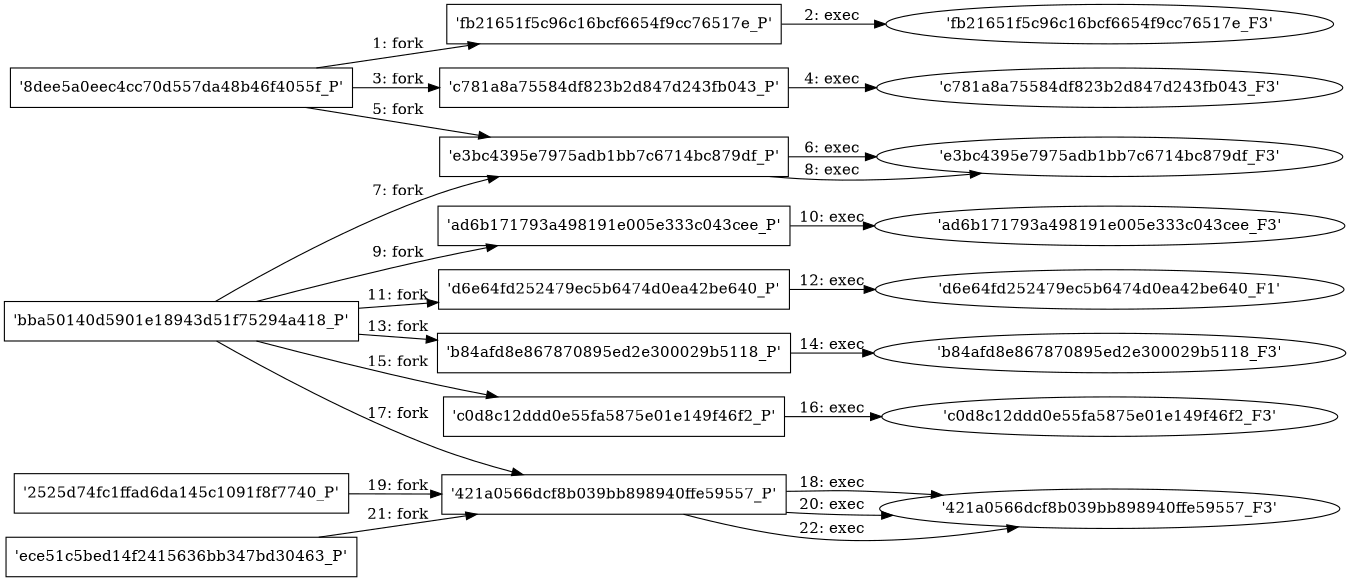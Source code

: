 digraph "D:\Learning\Paper\apt\基于CTI的攻击预警\Dataset\攻击图\ASGfromALLCTI\Threat Spotlight Mighty Morphin Malware Purveyors Locky Returns Via Necurs.dot" {
rankdir="LR"
size="9"
fixedsize="false"
splines="true"
nodesep=0.3
ranksep=0
fontsize=10
overlap="scalexy"
engine= "neato"
	"'8dee5a0eec4cc70d557da48b46f4055f_P'" [node_type=Process shape=box]
	"'fb21651f5c96c16bcf6654f9cc76517e_P'" [node_type=Process shape=box]
	"'8dee5a0eec4cc70d557da48b46f4055f_P'" -> "'fb21651f5c96c16bcf6654f9cc76517e_P'" [label="1: fork"]
	"'fb21651f5c96c16bcf6654f9cc76517e_P'" [node_type=Process shape=box]
	"'fb21651f5c96c16bcf6654f9cc76517e_F3'" [node_type=File shape=ellipse]
	"'fb21651f5c96c16bcf6654f9cc76517e_P'" -> "'fb21651f5c96c16bcf6654f9cc76517e_F3'" [label="2: exec"]
	"'8dee5a0eec4cc70d557da48b46f4055f_P'" [node_type=Process shape=box]
	"'c781a8a75584df823b2d847d243fb043_P'" [node_type=Process shape=box]
	"'8dee5a0eec4cc70d557da48b46f4055f_P'" -> "'c781a8a75584df823b2d847d243fb043_P'" [label="3: fork"]
	"'c781a8a75584df823b2d847d243fb043_P'" [node_type=Process shape=box]
	"'c781a8a75584df823b2d847d243fb043_F3'" [node_type=File shape=ellipse]
	"'c781a8a75584df823b2d847d243fb043_P'" -> "'c781a8a75584df823b2d847d243fb043_F3'" [label="4: exec"]
	"'8dee5a0eec4cc70d557da48b46f4055f_P'" [node_type=Process shape=box]
	"'e3bc4395e7975adb1bb7c6714bc879df_P'" [node_type=Process shape=box]
	"'8dee5a0eec4cc70d557da48b46f4055f_P'" -> "'e3bc4395e7975adb1bb7c6714bc879df_P'" [label="5: fork"]
	"'e3bc4395e7975adb1bb7c6714bc879df_P'" [node_type=Process shape=box]
	"'e3bc4395e7975adb1bb7c6714bc879df_F3'" [node_type=File shape=ellipse]
	"'e3bc4395e7975adb1bb7c6714bc879df_P'" -> "'e3bc4395e7975adb1bb7c6714bc879df_F3'" [label="6: exec"]
	"'bba50140d5901e18943d51f75294a418_P'" [node_type=Process shape=box]
	"'e3bc4395e7975adb1bb7c6714bc879df_P'" [node_type=Process shape=box]
	"'bba50140d5901e18943d51f75294a418_P'" -> "'e3bc4395e7975adb1bb7c6714bc879df_P'" [label="7: fork"]
	"'e3bc4395e7975adb1bb7c6714bc879df_P'" [node_type=Process shape=box]
	"'e3bc4395e7975adb1bb7c6714bc879df_F3'" [node_type=File shape=ellipse]
	"'e3bc4395e7975adb1bb7c6714bc879df_P'" -> "'e3bc4395e7975adb1bb7c6714bc879df_F3'" [label="8: exec"]
	"'bba50140d5901e18943d51f75294a418_P'" [node_type=Process shape=box]
	"'ad6b171793a498191e005e333c043cee_P'" [node_type=Process shape=box]
	"'bba50140d5901e18943d51f75294a418_P'" -> "'ad6b171793a498191e005e333c043cee_P'" [label="9: fork"]
	"'ad6b171793a498191e005e333c043cee_P'" [node_type=Process shape=box]
	"'ad6b171793a498191e005e333c043cee_F3'" [node_type=File shape=ellipse]
	"'ad6b171793a498191e005e333c043cee_P'" -> "'ad6b171793a498191e005e333c043cee_F3'" [label="10: exec"]
	"'bba50140d5901e18943d51f75294a418_P'" [node_type=Process shape=box]
	"'d6e64fd252479ec5b6474d0ea42be640_P'" [node_type=Process shape=box]
	"'bba50140d5901e18943d51f75294a418_P'" -> "'d6e64fd252479ec5b6474d0ea42be640_P'" [label="11: fork"]
	"'d6e64fd252479ec5b6474d0ea42be640_P'" [node_type=Process shape=box]
	"'d6e64fd252479ec5b6474d0ea42be640_F1'" [node_type=File shape=ellipse]
	"'d6e64fd252479ec5b6474d0ea42be640_P'" -> "'d6e64fd252479ec5b6474d0ea42be640_F1'" [label="12: exec"]
	"'bba50140d5901e18943d51f75294a418_P'" [node_type=Process shape=box]
	"'b84afd8e867870895ed2e300029b5118_P'" [node_type=Process shape=box]
	"'bba50140d5901e18943d51f75294a418_P'" -> "'b84afd8e867870895ed2e300029b5118_P'" [label="13: fork"]
	"'b84afd8e867870895ed2e300029b5118_P'" [node_type=Process shape=box]
	"'b84afd8e867870895ed2e300029b5118_F3'" [node_type=File shape=ellipse]
	"'b84afd8e867870895ed2e300029b5118_P'" -> "'b84afd8e867870895ed2e300029b5118_F3'" [label="14: exec"]
	"'bba50140d5901e18943d51f75294a418_P'" [node_type=Process shape=box]
	"'c0d8c12ddd0e55fa5875e01e149f46f2_P'" [node_type=Process shape=box]
	"'bba50140d5901e18943d51f75294a418_P'" -> "'c0d8c12ddd0e55fa5875e01e149f46f2_P'" [label="15: fork"]
	"'c0d8c12ddd0e55fa5875e01e149f46f2_P'" [node_type=Process shape=box]
	"'c0d8c12ddd0e55fa5875e01e149f46f2_F3'" [node_type=File shape=ellipse]
	"'c0d8c12ddd0e55fa5875e01e149f46f2_P'" -> "'c0d8c12ddd0e55fa5875e01e149f46f2_F3'" [label="16: exec"]
	"'bba50140d5901e18943d51f75294a418_P'" [node_type=Process shape=box]
	"'421a0566dcf8b039bb898940ffe59557_P'" [node_type=Process shape=box]
	"'bba50140d5901e18943d51f75294a418_P'" -> "'421a0566dcf8b039bb898940ffe59557_P'" [label="17: fork"]
	"'421a0566dcf8b039bb898940ffe59557_P'" [node_type=Process shape=box]
	"'421a0566dcf8b039bb898940ffe59557_F3'" [node_type=File shape=ellipse]
	"'421a0566dcf8b039bb898940ffe59557_P'" -> "'421a0566dcf8b039bb898940ffe59557_F3'" [label="18: exec"]
	"'2525d74fc1ffad6da145c1091f8f7740_P'" [node_type=Process shape=box]
	"'421a0566dcf8b039bb898940ffe59557_P'" [node_type=Process shape=box]
	"'2525d74fc1ffad6da145c1091f8f7740_P'" -> "'421a0566dcf8b039bb898940ffe59557_P'" [label="19: fork"]
	"'421a0566dcf8b039bb898940ffe59557_P'" [node_type=Process shape=box]
	"'421a0566dcf8b039bb898940ffe59557_F3'" [node_type=File shape=ellipse]
	"'421a0566dcf8b039bb898940ffe59557_P'" -> "'421a0566dcf8b039bb898940ffe59557_F3'" [label="20: exec"]
	"'ece51c5bed14f2415636bb347bd30463_P'" [node_type=Process shape=box]
	"'421a0566dcf8b039bb898940ffe59557_P'" [node_type=Process shape=box]
	"'ece51c5bed14f2415636bb347bd30463_P'" -> "'421a0566dcf8b039bb898940ffe59557_P'" [label="21: fork"]
	"'421a0566dcf8b039bb898940ffe59557_P'" [node_type=Process shape=box]
	"'421a0566dcf8b039bb898940ffe59557_F3'" [node_type=File shape=ellipse]
	"'421a0566dcf8b039bb898940ffe59557_P'" -> "'421a0566dcf8b039bb898940ffe59557_F3'" [label="22: exec"]
}
